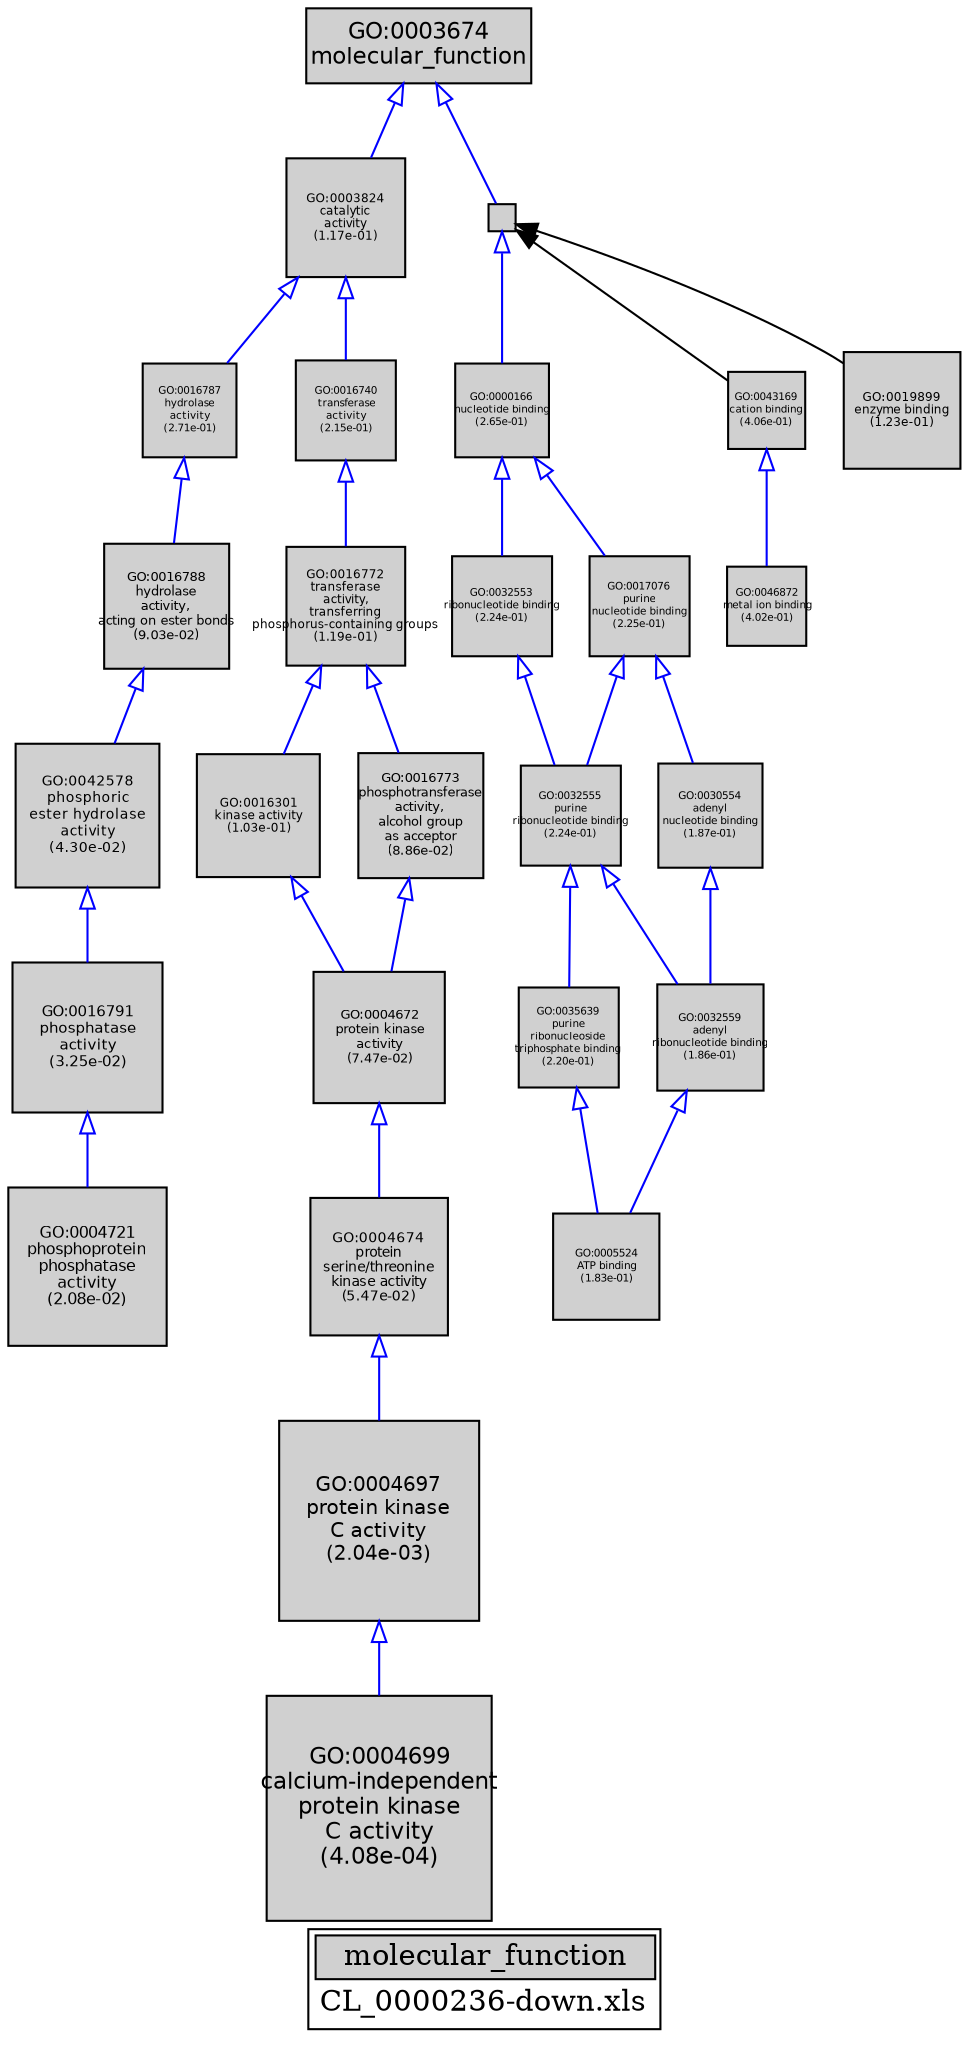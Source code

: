 digraph "molecular_function" {
graph [ bgcolor = "#FFFFFF", label = <<TABLE COLOR="black" BGCOLOR="white"><TR><TD COLSPAN="2" BGCOLOR="#D0D0D0"><FONT COLOR="black">molecular_function</FONT></TD></TR><TR><TD BORDER="0">CL_0000236-down.xls</TD></TR></TABLE>> ];
node [ fontname = "Helvetica" ];

subgraph "nodes" {

node [ style = "filled", fixedsize = "true", width = 1, shape = "box", fontsize = 9, fillcolor = "#D0D0D0", fontcolor = "black", color = "black" ];

"GO:0016791" [ URL = "#GO:0016791", label = <<TABLE BORDER="0"><TR><TD>GO:0016791<BR/>phosphatase<BR/>activity<BR/>(3.25e-02)</TD></TR></TABLE>>, width = 0.996736029482, shape = "box", fontsize = 7.17649941227, height = 0.996736029482 ];
"GO:0016772" [ URL = "#GO:0016772", label = <<TABLE BORDER="0"><TR><TD>GO:0016772<BR/>transferase<BR/>activity,<BR/>transferring<BR/>phosphorus-containing groups<BR/>(1.19e-01)</TD></TR></TABLE>>, width = 0.788399986177, shape = "box", fontsize = 5.67647990047, height = 0.788399986177 ];
"GO:0042578" [ URL = "#GO:0042578", label = <<TABLE BORDER="0"><TR><TD>GO:0042578<BR/>phosphoric<BR/>ester hydrolase<BR/>activity<BR/>(4.30e-02)</TD></TR></TABLE>>, width = 0.955451936633, shape = "box", fontsize = 6.87925394376, height = 0.955451936633 ];
"GO:0000166" [ URL = "#GO:0000166", label = <<TABLE BORDER="0"><TR><TD>GO:0000166<BR/>nucleotide binding<BR/>(2.65e-01)</TD></TR></TABLE>>, width = 0.625736664727, shape = "box", fontsize = 5.0, height = 0.625736664727 ];
"GO:0016301" [ URL = "#GO:0016301", label = <<TABLE BORDER="0"><TR><TD>GO:0016301<BR/>kinase activity<BR/>(1.03e-01)</TD></TR></TABLE>>, width = 0.81369951271, shape = "box", fontsize = 5.85863649151, height = 0.81369951271 ];
"GO:0032553" [ URL = "#GO:0032553", label = <<TABLE BORDER="0"><TR><TD>GO:0032553<BR/>ribonucleotide binding<BR/>(2.24e-01)</TD></TR></TABLE>>, width = 0.662878678307, shape = "box", fontsize = 5.0, height = 0.662878678307 ];
"GO:0043169" [ URL = "#GO:0043169", label = <<TABLE BORDER="0"><TR><TD>GO:0043169<BR/>cation binding<BR/>(4.06e-01)</TD></TR></TABLE>>, width = 0.51839427781, shape = "box", fontsize = 5.0, height = 0.51839427781 ];
"GO:0046872" [ URL = "#GO:0046872", label = <<TABLE BORDER="0"><TR><TD>GO:0046872<BR/>metal ion binding<BR/>(4.02e-01)</TD></TR></TABLE>>, width = 0.521119959956, shape = "box", fontsize = 5.0, height = 0.521119959956 ];
"GO:0004674" [ URL = "#GO:0004674", label = <<TABLE BORDER="0"><TR><TD>GO:0004674<BR/>protein<BR/>serine/threonine<BR/>kinase activity<BR/>(5.47e-02)</TD></TR></TABLE>>, width = 0.918711700463, shape = "box", fontsize = 6.61472424333, height = 0.918711700463 ];
"GO:0003674" [ URL = "#GO:0003674", label = <<TABLE BORDER="0"><TR><TD>GO:0003674<BR/>molecular_function</TD></TR></TABLE>>, width = 1.5, shape = "box", fontsize = 10.8 ];
"GO:0035639" [ URL = "#GO:0035639", label = <<TABLE BORDER="0"><TR><TD>GO:0035639<BR/>purine<BR/>ribonucleoside<BR/>triphosphate binding<BR/>(2.20e-01)</TD></TR></TABLE>>, width = 0.666843447854, shape = "box", fontsize = 5.0, height = 0.666843447854 ];
"GO:0004699" [ URL = "#GO:0004699", label = <<TABLE BORDER="0"><TR><TD>GO:0004699<BR/>calcium-independent<BR/>protein kinase<BR/>C activity<BR/>(4.08e-04)</TD></TR></TABLE>>, width = 1.5, shape = "box", fontsize = 10.8, height = 1.5 ];
"GO:0003824" [ URL = "#GO:0003824", label = <<TABLE BORDER="0"><TR><TD>GO:0003824<BR/>catalytic<BR/>activity<BR/>(1.17e-01)</TD></TR></TABLE>>, width = 0.790415697705, shape = "box", fontsize = 5.69099302348, height = 0.790415697705 ];
"GO:0016787" [ URL = "#GO:0016787", label = <<TABLE BORDER="0"><TR><TD>GO:0016787<BR/>hydrolase<BR/>activity<BR/>(2.71e-01)</TD></TR></TABLE>>, width = 0.619937208621, shape = "box", fontsize = 5.0, height = 0.619937208621 ];
"GO:0016773" [ URL = "#GO:0016773", label = <<TABLE BORDER="0"><TR><TD>GO:0016773<BR/>phosphotransferase<BR/>activity,<BR/>alcohol group<BR/>as acceptor<BR/>(8.86e-02)</TD></TR></TABLE>>, width = 0.839961821375, shape = "box", fontsize = 6.0477251139, height = 0.839961821375 ];
"GO:0004721" [ URL = "#GO:0004721", label = <<TABLE BORDER="0"><TR><TD>GO:0004721<BR/>phosphoprotein<BR/>phosphatase<BR/>activity<BR/>(2.08e-02)</TD></TR></TABLE>>, width = 1.05884894641, shape = "box", fontsize = 7.62371241418, height = 1.05884894641 ];
"GO:0032555" [ URL = "#GO:0032555", label = <<TABLE BORDER="0"><TR><TD>GO:0032555<BR/>purine<BR/>ribonucleotide binding<BR/>(2.24e-01)</TD></TR></TABLE>>, width = 0.66299444372, shape = "box", fontsize = 5.0, height = 0.66299444372 ];
"GO:0016788" [ URL = "#GO:0016788", label = <<TABLE BORDER="0"><TR><TD>GO:0016788<BR/>hydrolase<BR/>activity,<BR/>acting on ester bonds<BR/>(9.03e-02)</TD></TR></TABLE>>, width = 0.836735132054, shape = "box", fontsize = 6.02449295079, height = 0.836735132054 ];
"GO:0017076" [ URL = "#GO:0017076", label = <<TABLE BORDER="0"><TR><TD>GO:0017076<BR/>purine<BR/>nucleotide binding<BR/>(2.25e-01)</TD></TR></TABLE>>, width = 0.662185146566, shape = "box", fontsize = 5.0, height = 0.662185146566 ];
"GO:0005488" [ URL = "#GO:0005488", label = "", width = 0.179267928956, shape = "box", height = 0.179267928956 ];
"GO:0016740" [ URL = "#GO:0016740", label = <<TABLE BORDER="0"><TR><TD>GO:0016740<BR/>transferase<BR/>activity<BR/>(2.15e-01)</TD></TR></TABLE>>, width = 0.67194491493, shape = "box", fontsize = 5.0, height = 0.67194491493 ];
"GO:0004672" [ URL = "#GO:0004672", label = <<TABLE BORDER="0"><TR><TD>GO:0004672<BR/>protein kinase<BR/>activity<BR/>(7.47e-02)</TD></TR></TABLE>>, width = 0.8687078959, shape = "box", fontsize = 6.25469685048, height = 0.8687078959 ];
"GO:0030554" [ URL = "#GO:0030554", label = <<TABLE BORDER="0"><TR><TD>GO:0030554<BR/>adenyl<BR/>nucleotide binding<BR/>(1.87e-01)</TD></TR></TABLE>>, width = 0.701093760806, shape = "box", fontsize = 5.0478750778, height = 0.701093760806 ];
"GO:0019899" [ URL = "#GO:0019899", label = <<TABLE BORDER="0"><TR><TD>GO:0019899<BR/>enzyme binding<BR/>(1.23e-01)</TD></TR></TABLE>>, width = 0.781657961578, shape = "box", fontsize = 5.62793732336, height = 0.781657961578 ];
"GO:0005524" [ URL = "#GO:0005524", label = <<TABLE BORDER="0"><TR><TD>GO:0005524<BR/>ATP binding<BR/>(1.83e-01)</TD></TR></TABLE>>, width = 0.705293429306, shape = "box", fontsize = 5.07811269101, height = 0.705293429306 ];
"GO:0032559" [ URL = "#GO:0032559", label = <<TABLE BORDER="0"><TR><TD>GO:0032559<BR/>adenyl<BR/>ribonucleotide binding<BR/>(1.86e-01)</TD></TR></TABLE>>, width = 0.70203587731, shape = "box", fontsize = 5.05465831663, height = 0.70203587731 ];
"GO:0004697" [ URL = "#GO:0004697", label = <<TABLE BORDER="0"><TR><TD>GO:0004697<BR/>protein kinase<BR/>C activity<BR/>(2.04e-03)</TD></TR></TABLE>>, width = 1.33723726343, shape = "box", fontsize = 9.62810829668, height = 1.33723726343 ];
}
subgraph "edges" {


edge [ dir = "back", weight = 1 ];
subgraph "regulates" {


edge [ color = "cyan", arrowtail = "none" ];
subgraph "positive" {


edge [ color = "green", arrowtail = "vee" ];
}
subgraph "negative" {


edge [ color = "red", arrowtail = "tee" ];
}
}
subgraph "part_of" {


edge [ color = "purple", arrowtail = "diamond", weight = 2.5 ];
}
subgraph "is_a" {


edge [ color = "blue", arrowtail = "empty", weight = 5.0 ];
"GO:0032555" -> "GO:0032559";
"GO:0016791" -> "GO:0004721";
"GO:0042578" -> "GO:0016791";
"GO:0043169" -> "GO:0046872";
"GO:0032553" -> "GO:0032555";
"GO:0003674" -> "GO:0003824";
"GO:0003824" -> "GO:0016787";
"GO:0032555" -> "GO:0035639";
"GO:0000166" -> "GO:0032553";
"GO:0035639" -> "GO:0005524";
"GO:0017076" -> "GO:0032555";
"GO:0004697" -> "GO:0004699";
"GO:0005488" -> "GO:0000166";
"GO:0016787" -> "GO:0016788";
"GO:0004672" -> "GO:0004674";
"GO:0016788" -> "GO:0042578";
"GO:0016773" -> "GO:0004672";
"GO:0017076" -> "GO:0030554";
"GO:0003674" -> "GO:0005488";
"GO:0000166" -> "GO:0017076";
"GO:0016772" -> "GO:0016301";
"GO:0030554" -> "GO:0032559";
"GO:0016301" -> "GO:0004672";
"GO:0016740" -> "GO:0016772";
"GO:0004674" -> "GO:0004697";
"GO:0032559" -> "GO:0005524";
"GO:0003824" -> "GO:0016740";
"GO:0016772" -> "GO:0016773";
}
"GO:0005488" -> "GO:0019899";
"GO:0005488" -> "GO:0043169";
}
}
